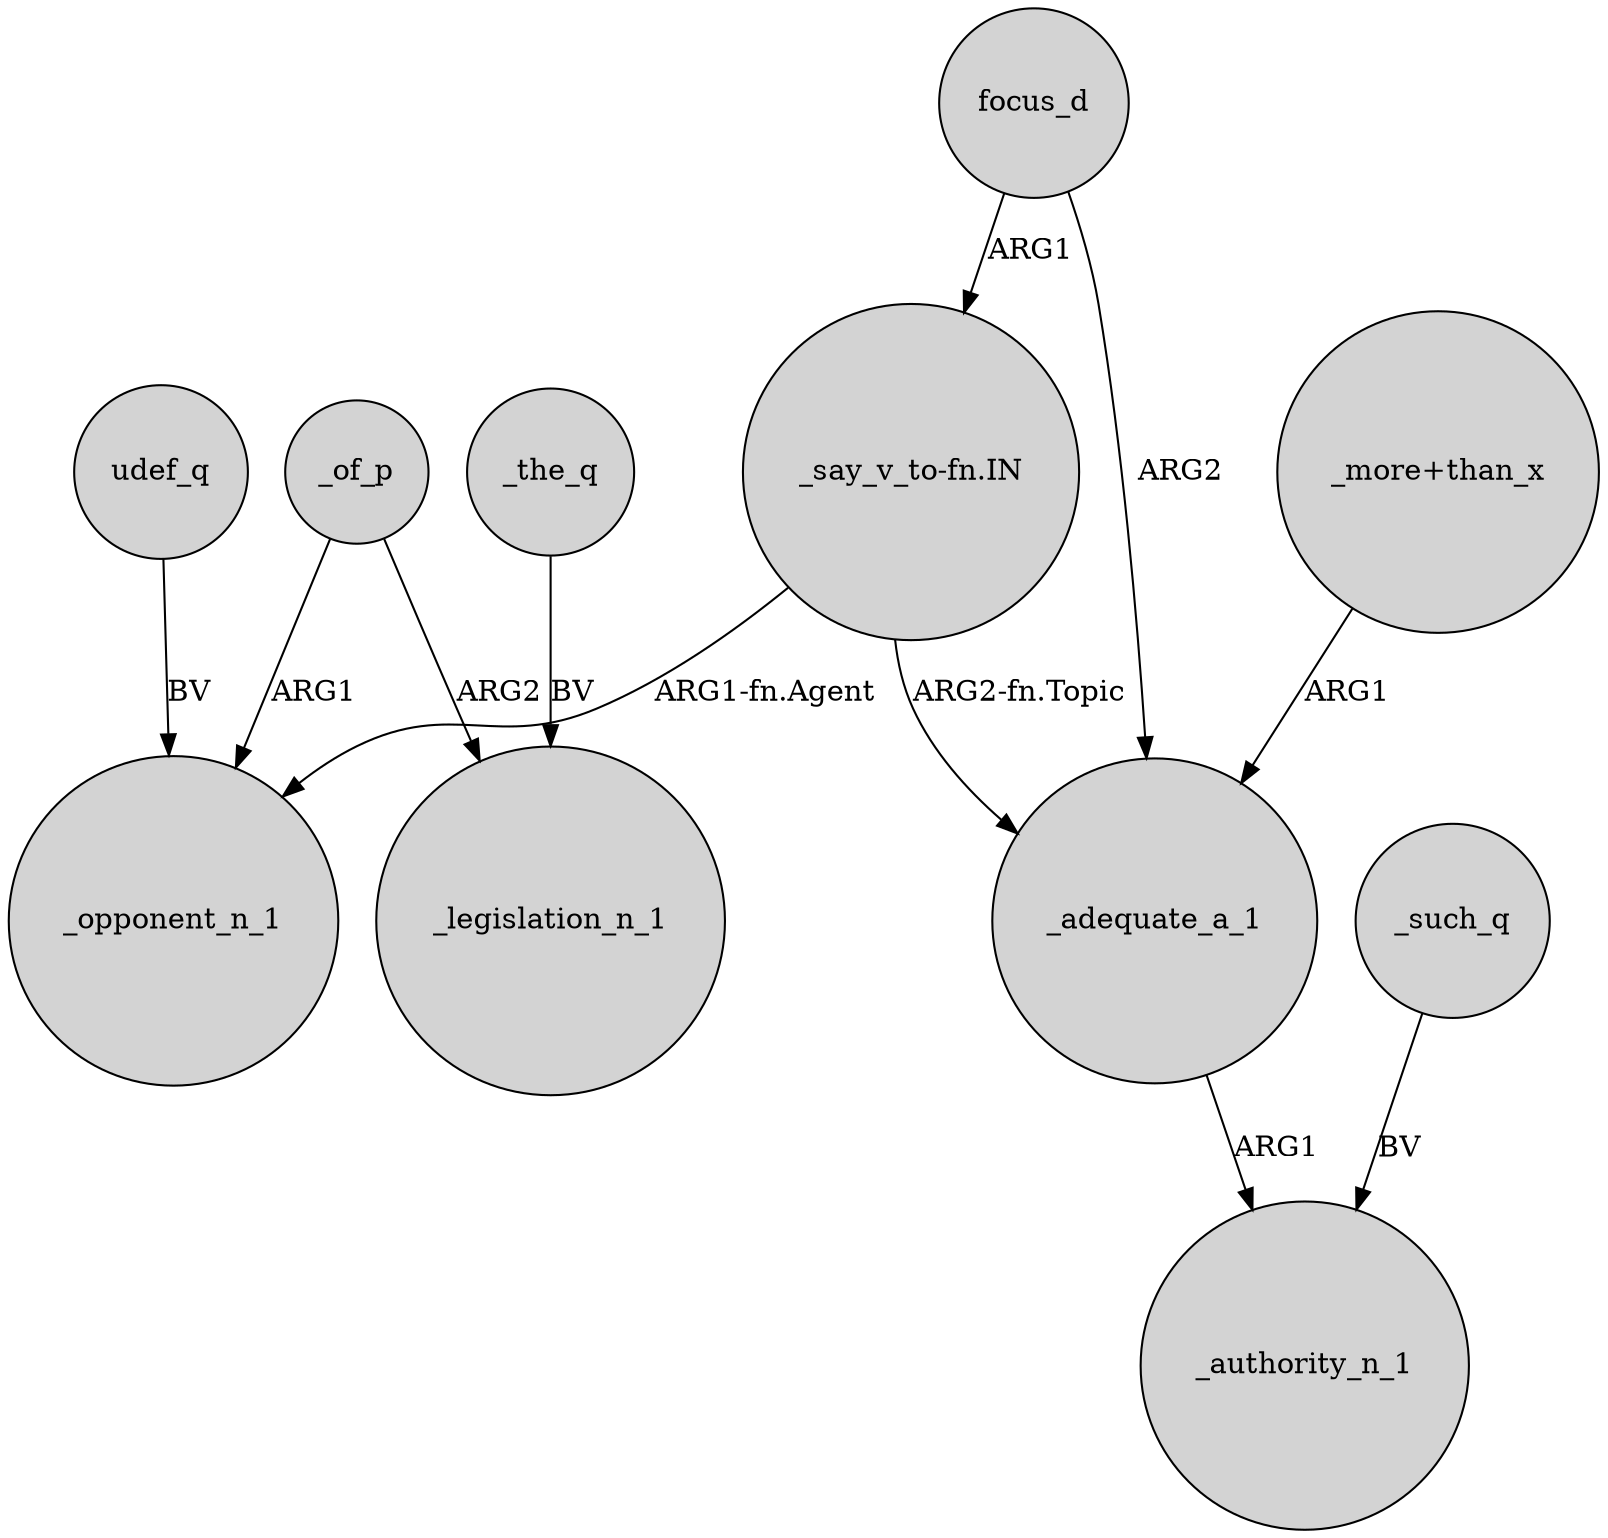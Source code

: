 digraph {
	node [shape=circle style=filled]
	udef_q -> _opponent_n_1 [label=BV]
	_of_p -> _opponent_n_1 [label=ARG1]
	"_say_v_to-fn.IN" -> _opponent_n_1 [label="ARG1-fn.Agent"]
	_the_q -> _legislation_n_1 [label=BV]
	_adequate_a_1 -> _authority_n_1 [label=ARG1]
	"_say_v_to-fn.IN" -> _adequate_a_1 [label="ARG2-fn.Topic"]
	_of_p -> _legislation_n_1 [label=ARG2]
	_such_q -> _authority_n_1 [label=BV]
	focus_d -> _adequate_a_1 [label=ARG2]
	"_more+than_x" -> _adequate_a_1 [label=ARG1]
	focus_d -> "_say_v_to-fn.IN" [label=ARG1]
}
